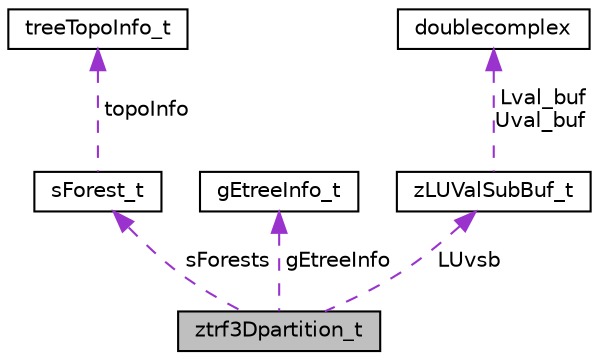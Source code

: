 digraph "ztrf3Dpartition_t"
{
 // LATEX_PDF_SIZE
  edge [fontname="Helvetica",fontsize="10",labelfontname="Helvetica",labelfontsize="10"];
  node [fontname="Helvetica",fontsize="10",shape=record];
  Node1 [label="ztrf3Dpartition_t",height=0.2,width=0.4,color="black", fillcolor="grey75", style="filled", fontcolor="black",tooltip=" "];
  Node2 -> Node1 [dir="back",color="darkorchid3",fontsize="10",style="dashed",label=" sForests" ,fontname="Helvetica"];
  Node2 [label="sForest_t",height=0.2,width=0.4,color="black", fillcolor="white", style="filled",URL="$structsForest__t.html",tooltip=" "];
  Node3 -> Node2 [dir="back",color="darkorchid3",fontsize="10",style="dashed",label=" topoInfo" ,fontname="Helvetica"];
  Node3 [label="treeTopoInfo_t",height=0.2,width=0.4,color="black", fillcolor="white", style="filled",URL="$structtreeTopoInfo__t.html",tooltip=" "];
  Node4 -> Node1 [dir="back",color="darkorchid3",fontsize="10",style="dashed",label=" gEtreeInfo" ,fontname="Helvetica"];
  Node4 [label="gEtreeInfo_t",height=0.2,width=0.4,color="black", fillcolor="white", style="filled",URL="$structgEtreeInfo__t.html",tooltip=" "];
  Node5 -> Node1 [dir="back",color="darkorchid3",fontsize="10",style="dashed",label=" LUvsb" ,fontname="Helvetica"];
  Node5 [label="zLUValSubBuf_t",height=0.2,width=0.4,color="black", fillcolor="white", style="filled",URL="$structzLUValSubBuf__t.html",tooltip=" "];
  Node6 -> Node5 [dir="back",color="darkorchid3",fontsize="10",style="dashed",label=" Lval_buf\nUval_buf" ,fontname="Helvetica"];
  Node6 [label="doublecomplex",height=0.2,width=0.4,color="black", fillcolor="white", style="filled",URL="$structdoublecomplex.html",tooltip=" "];
}
